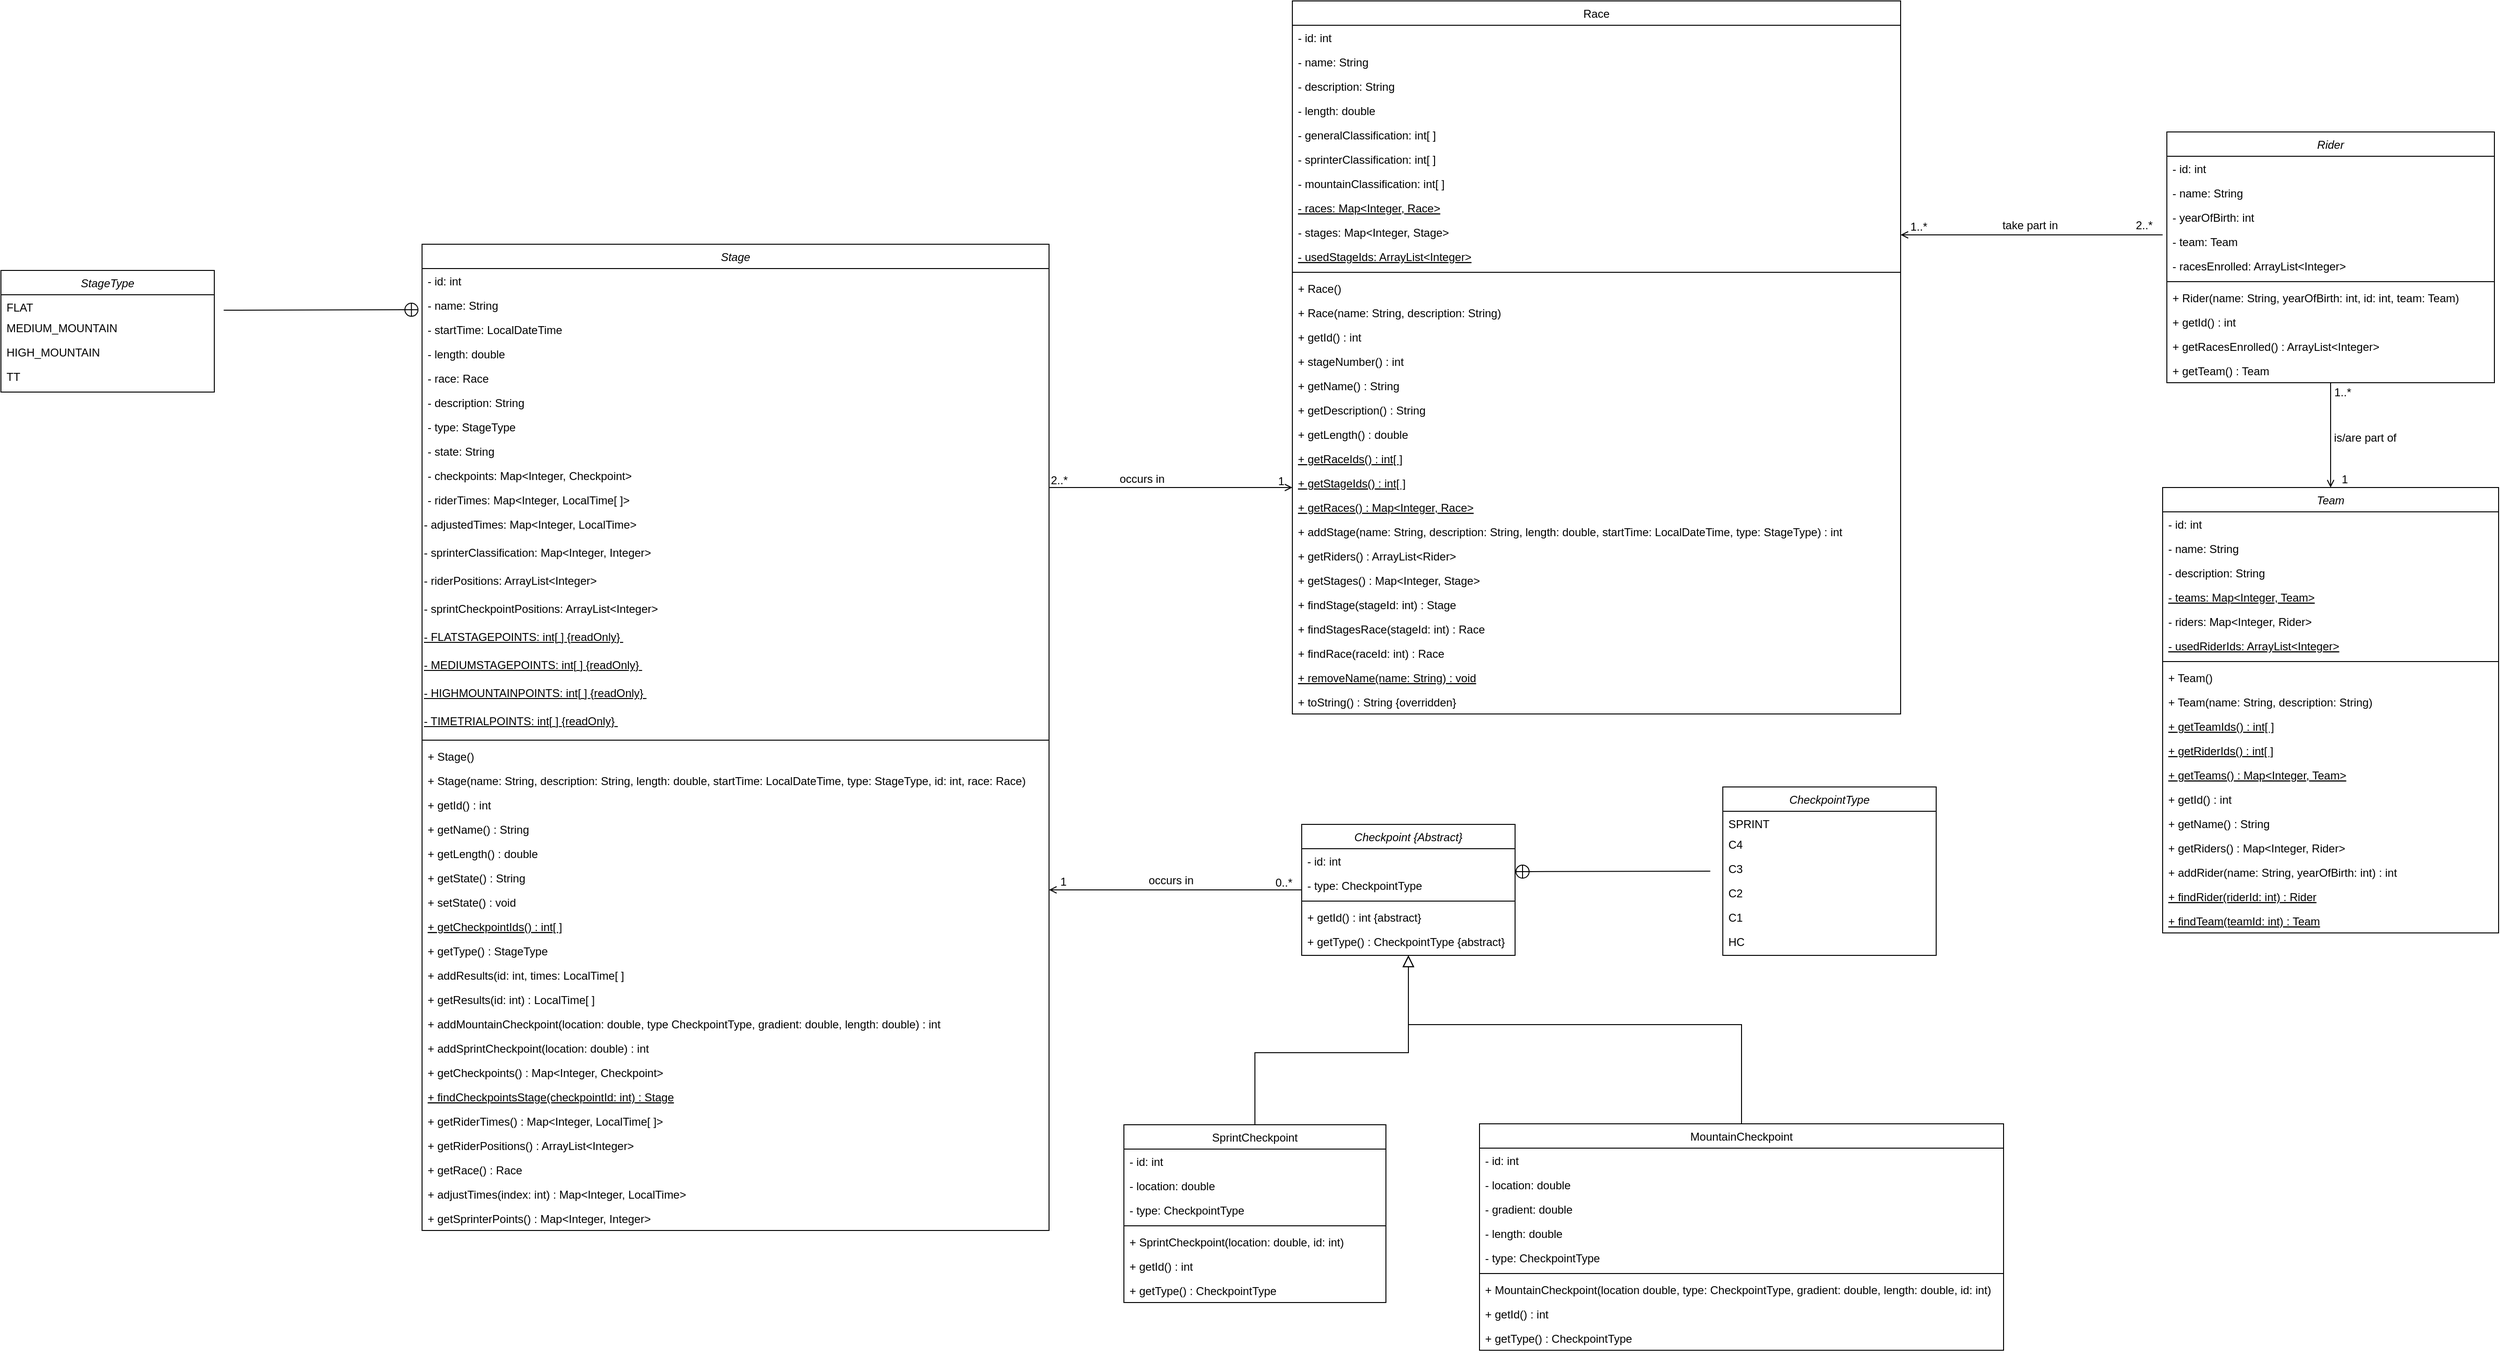 <mxfile version="14.1.8" type="device"><diagram id="C5RBs43oDa-KdzZeNtuy" name="Page-1"><mxGraphModel dx="3005" dy="1113" grid="1" gridSize="10" guides="1" tooltips="1" connect="1" arrows="1" fold="1" page="0" pageScale="1" pageWidth="827" pageHeight="1169" math="0" shadow="0"><root><mxCell id="WIyWlLk6GJQsqaUBKTNV-0"/><mxCell id="WIyWlLk6GJQsqaUBKTNV-1" parent="WIyWlLk6GJQsqaUBKTNV-0"/><mxCell id="zkfFHV4jXpPFQw0GAbJ--0" value="Stage" style="swimlane;fontStyle=2;align=center;verticalAlign=top;childLayout=stackLayout;horizontal=1;startSize=26;horizontalStack=0;resizeParent=1;resizeLast=0;collapsible=1;marginBottom=0;rounded=0;shadow=0;strokeWidth=1;" parent="WIyWlLk6GJQsqaUBKTNV-1" vertex="1"><mxGeometry x="-440" y="310" width="670" height="1054" as="geometry"><mxRectangle x="230" y="140" width="160" height="26" as="alternateBounds"/></mxGeometry></mxCell><mxCell id="zkfFHV4jXpPFQw0GAbJ--1" value="- id: int" style="text;align=left;verticalAlign=top;spacingLeft=4;spacingRight=4;overflow=hidden;rotatable=0;points=[[0,0.5],[1,0.5]];portConstraint=eastwest;" parent="zkfFHV4jXpPFQw0GAbJ--0" vertex="1"><mxGeometry y="26" width="670" height="26" as="geometry"/></mxCell><mxCell id="zkfFHV4jXpPFQw0GAbJ--2" value="- name: String" style="text;align=left;verticalAlign=top;spacingLeft=4;spacingRight=4;overflow=hidden;rotatable=0;points=[[0,0.5],[1,0.5]];portConstraint=eastwest;rounded=0;shadow=0;html=0;" parent="zkfFHV4jXpPFQw0GAbJ--0" vertex="1"><mxGeometry y="52" width="670" height="26" as="geometry"/></mxCell><mxCell id="okV2mifqNZXzlt0OdiJC-0" value="- startTime: LocalDateTime" style="text;align=left;verticalAlign=top;spacingLeft=4;spacingRight=4;overflow=hidden;rotatable=0;points=[[0,0.5],[1,0.5]];portConstraint=eastwest;rounded=0;shadow=0;html=0;" parent="zkfFHV4jXpPFQw0GAbJ--0" vertex="1"><mxGeometry y="78" width="670" height="26" as="geometry"/></mxCell><mxCell id="7TWKk8pfQkXRTUHzwcdM-43" value="- length: double" style="text;align=left;verticalAlign=top;spacingLeft=4;spacingRight=4;overflow=hidden;rotatable=0;points=[[0,0.5],[1,0.5]];portConstraint=eastwest;rounded=0;shadow=0;html=0;" vertex="1" parent="zkfFHV4jXpPFQw0GAbJ--0"><mxGeometry y="104" width="670" height="26" as="geometry"/></mxCell><mxCell id="7TWKk8pfQkXRTUHzwcdM-44" value="- race: Race" style="text;align=left;verticalAlign=top;spacingLeft=4;spacingRight=4;overflow=hidden;rotatable=0;points=[[0,0.5],[1,0.5]];portConstraint=eastwest;rounded=0;shadow=0;html=0;" vertex="1" parent="zkfFHV4jXpPFQw0GAbJ--0"><mxGeometry y="130" width="670" height="26" as="geometry"/></mxCell><mxCell id="7TWKk8pfQkXRTUHzwcdM-45" value="- description: String" style="text;align=left;verticalAlign=top;spacingLeft=4;spacingRight=4;overflow=hidden;rotatable=0;points=[[0,0.5],[1,0.5]];portConstraint=eastwest;rounded=0;shadow=0;html=0;" vertex="1" parent="zkfFHV4jXpPFQw0GAbJ--0"><mxGeometry y="156" width="670" height="26" as="geometry"/></mxCell><mxCell id="7TWKk8pfQkXRTUHzwcdM-46" value="- type: StageType" style="text;align=left;verticalAlign=top;spacingLeft=4;spacingRight=4;overflow=hidden;rotatable=0;points=[[0,0.5],[1,0.5]];portConstraint=eastwest;rounded=0;shadow=0;html=0;" vertex="1" parent="zkfFHV4jXpPFQw0GAbJ--0"><mxGeometry y="182" width="670" height="26" as="geometry"/></mxCell><mxCell id="7TWKk8pfQkXRTUHzwcdM-47" value="- state: String" style="text;align=left;verticalAlign=top;spacingLeft=4;spacingRight=4;overflow=hidden;rotatable=0;points=[[0,0.5],[1,0.5]];portConstraint=eastwest;rounded=0;shadow=0;html=0;" vertex="1" parent="zkfFHV4jXpPFQw0GAbJ--0"><mxGeometry y="208" width="670" height="26" as="geometry"/></mxCell><mxCell id="7TWKk8pfQkXRTUHzwcdM-48" value="- checkpoints: Map&lt;Integer, Checkpoint&gt;" style="text;align=left;verticalAlign=top;spacingLeft=4;spacingRight=4;overflow=hidden;rotatable=0;points=[[0,0.5],[1,0.5]];portConstraint=eastwest;rounded=0;shadow=0;html=0;" vertex="1" parent="zkfFHV4jXpPFQw0GAbJ--0"><mxGeometry y="234" width="670" height="26" as="geometry"/></mxCell><mxCell id="7TWKk8pfQkXRTUHzwcdM-49" value="- riderTimes: Map&lt;Integer, LocalTime[ ]&gt;" style="text;align=left;verticalAlign=top;spacingLeft=4;spacingRight=4;overflow=hidden;rotatable=0;points=[[0,0.5],[1,0.5]];portConstraint=eastwest;rounded=0;shadow=0;html=0;" vertex="1" parent="zkfFHV4jXpPFQw0GAbJ--0"><mxGeometry y="260" width="670" height="26" as="geometry"/></mxCell><mxCell id="7TWKk8pfQkXRTUHzwcdM-50" value="&lt;span style=&quot;color: rgb(0 , 0 , 0) ; font-family: &amp;#34;helvetica&amp;#34; ; font-size: 12px ; font-style: normal ; font-weight: 400 ; letter-spacing: normal ; text-align: left ; text-indent: 0px ; text-transform: none ; word-spacing: 0px ; background-color: rgb(255 , 255 , 255) ; display: inline ; float: none&quot;&gt;- adjustedTimes: Map&amp;lt;Integer, LocalTime&amp;gt;&lt;/span&gt;" style="text;whiteSpace=wrap;html=1;" vertex="1" parent="zkfFHV4jXpPFQw0GAbJ--0"><mxGeometry y="286" width="670" height="30" as="geometry"/></mxCell><mxCell id="7TWKk8pfQkXRTUHzwcdM-51" value="&lt;span style=&quot;color: rgb(0 , 0 , 0) ; font-family: &amp;#34;helvetica&amp;#34; ; font-size: 12px ; font-style: normal ; font-weight: 400 ; letter-spacing: normal ; text-align: left ; text-indent: 0px ; text-transform: none ; word-spacing: 0px ; background-color: rgb(255 , 255 , 255) ; display: inline ; float: none&quot;&gt;- sprinterClassification: Map&amp;lt;Integer, Integer&amp;gt;&lt;/span&gt;" style="text;whiteSpace=wrap;html=1;" vertex="1" parent="zkfFHV4jXpPFQw0GAbJ--0"><mxGeometry y="316" width="670" height="30" as="geometry"/></mxCell><mxCell id="7TWKk8pfQkXRTUHzwcdM-52" value="&lt;span style=&quot;color: rgb(0 , 0 , 0) ; font-family: &amp;#34;helvetica&amp;#34; ; font-size: 12px ; font-style: normal ; font-weight: 400 ; letter-spacing: normal ; text-align: left ; text-indent: 0px ; text-transform: none ; word-spacing: 0px ; background-color: rgb(255 , 255 , 255) ; display: inline ; float: none&quot;&gt;- riderPositions: ArrayList&amp;lt;Integer&amp;gt;&lt;/span&gt;" style="text;whiteSpace=wrap;html=1;" vertex="1" parent="zkfFHV4jXpPFQw0GAbJ--0"><mxGeometry y="346" width="670" height="30" as="geometry"/></mxCell><mxCell id="7TWKk8pfQkXRTUHzwcdM-53" value="&lt;span style=&quot;color: rgb(0 , 0 , 0) ; font-family: &amp;#34;helvetica&amp;#34; ; font-size: 12px ; font-style: normal ; font-weight: 400 ; letter-spacing: normal ; text-align: left ; text-indent: 0px ; text-transform: none ; word-spacing: 0px ; background-color: rgb(255 , 255 , 255) ; display: inline ; float: none&quot;&gt;- sprintCheckpointPositions: ArrayList&amp;lt;Integer&amp;gt;&lt;/span&gt;" style="text;whiteSpace=wrap;html=1;" vertex="1" parent="zkfFHV4jXpPFQw0GAbJ--0"><mxGeometry y="376" width="670" height="30" as="geometry"/></mxCell><mxCell id="7TWKk8pfQkXRTUHzwcdM-54" value="&lt;font face=&quot;helvetica&quot; size=&quot;1&quot;&gt;&lt;u style=&quot;font-size: 12px ; line-height: 120%&quot;&gt;- FLATSTAGEPOINTS: int[ ] {readOnly}&amp;nbsp;&lt;/u&gt;&lt;/font&gt;" style="text;whiteSpace=wrap;html=1;" vertex="1" parent="zkfFHV4jXpPFQw0GAbJ--0"><mxGeometry y="406" width="670" height="30" as="geometry"/></mxCell><mxCell id="7TWKk8pfQkXRTUHzwcdM-55" value="&lt;font face=&quot;helvetica&quot; size=&quot;1&quot;&gt;&lt;u style=&quot;font-size: 12px ; line-height: 120%&quot;&gt;- MEDIUMSTAGEPOINTS: int[ ] {readOnly}&amp;nbsp;&lt;/u&gt;&lt;/font&gt;" style="text;whiteSpace=wrap;html=1;" vertex="1" parent="zkfFHV4jXpPFQw0GAbJ--0"><mxGeometry y="436" width="670" height="30" as="geometry"/></mxCell><mxCell id="7TWKk8pfQkXRTUHzwcdM-56" value="&lt;font face=&quot;helvetica&quot; size=&quot;1&quot;&gt;&lt;u style=&quot;font-size: 12px ; line-height: 120%&quot;&gt;- HIGHMOUNTAINPOINTS: int[ ] {readOnly}&amp;nbsp;&lt;/u&gt;&lt;/font&gt;" style="text;whiteSpace=wrap;html=1;" vertex="1" parent="zkfFHV4jXpPFQw0GAbJ--0"><mxGeometry y="466" width="670" height="30" as="geometry"/></mxCell><mxCell id="7TWKk8pfQkXRTUHzwcdM-57" value="&lt;font face=&quot;helvetica&quot; size=&quot;1&quot;&gt;&lt;u style=&quot;font-size: 12px ; line-height: 120%&quot;&gt;- TIMETRIALPOINTS: int[ ] {readOnly}&amp;nbsp;&lt;/u&gt;&lt;/font&gt;" style="text;whiteSpace=wrap;html=1;" vertex="1" parent="zkfFHV4jXpPFQw0GAbJ--0"><mxGeometry y="496" width="670" height="30" as="geometry"/></mxCell><mxCell id="zkfFHV4jXpPFQw0GAbJ--4" value="" style="line;html=1;strokeWidth=1;align=left;verticalAlign=middle;spacingTop=-1;spacingLeft=3;spacingRight=3;rotatable=0;labelPosition=right;points=[];portConstraint=eastwest;" parent="zkfFHV4jXpPFQw0GAbJ--0" vertex="1"><mxGeometry y="526" width="670" height="8" as="geometry"/></mxCell><mxCell id="zkfFHV4jXpPFQw0GAbJ--5" value="+ Stage()" style="text;align=left;verticalAlign=top;spacingLeft=4;spacingRight=4;overflow=hidden;rotatable=0;points=[[0,0.5],[1,0.5]];portConstraint=eastwest;" parent="zkfFHV4jXpPFQw0GAbJ--0" vertex="1"><mxGeometry y="534" width="670" height="26" as="geometry"/></mxCell><mxCell id="lWNVDDmgVR6VLHTQUatl-31" value="+ Stage(name: String, description: String, length: double, startTime: LocalDateTime, type: StageType, id: int, race: Race)" style="text;align=left;verticalAlign=top;spacingLeft=4;spacingRight=4;overflow=hidden;rotatable=0;points=[[0,0.5],[1,0.5]];portConstraint=eastwest;" parent="zkfFHV4jXpPFQw0GAbJ--0" vertex="1"><mxGeometry y="560" width="670" height="26" as="geometry"/></mxCell><mxCell id="7TWKk8pfQkXRTUHzwcdM-64" value="+ getId() : int" style="text;align=left;verticalAlign=top;spacingLeft=4;spacingRight=4;overflow=hidden;rotatable=0;points=[[0,0.5],[1,0.5]];portConstraint=eastwest;" vertex="1" parent="zkfFHV4jXpPFQw0GAbJ--0"><mxGeometry y="586" width="670" height="26" as="geometry"/></mxCell><mxCell id="7TWKk8pfQkXRTUHzwcdM-65" value="+ getName() : String" style="text;align=left;verticalAlign=top;spacingLeft=4;spacingRight=4;overflow=hidden;rotatable=0;points=[[0,0.5],[1,0.5]];portConstraint=eastwest;" vertex="1" parent="zkfFHV4jXpPFQw0GAbJ--0"><mxGeometry y="612" width="670" height="26" as="geometry"/></mxCell><mxCell id="7TWKk8pfQkXRTUHzwcdM-66" value="+ getLength() : double" style="text;align=left;verticalAlign=top;spacingLeft=4;spacingRight=4;overflow=hidden;rotatable=0;points=[[0,0.5],[1,0.5]];portConstraint=eastwest;" vertex="1" parent="zkfFHV4jXpPFQw0GAbJ--0"><mxGeometry y="638" width="670" height="26" as="geometry"/></mxCell><mxCell id="7TWKk8pfQkXRTUHzwcdM-67" value="+ getState() : String" style="text;align=left;verticalAlign=top;spacingLeft=4;spacingRight=4;overflow=hidden;rotatable=0;points=[[0,0.5],[1,0.5]];portConstraint=eastwest;" vertex="1" parent="zkfFHV4jXpPFQw0GAbJ--0"><mxGeometry y="664" width="670" height="26" as="geometry"/></mxCell><mxCell id="7TWKk8pfQkXRTUHzwcdM-68" value="+ setState() : void" style="text;align=left;verticalAlign=top;spacingLeft=4;spacingRight=4;overflow=hidden;rotatable=0;points=[[0,0.5],[1,0.5]];portConstraint=eastwest;" vertex="1" parent="zkfFHV4jXpPFQw0GAbJ--0"><mxGeometry y="690" width="670" height="26" as="geometry"/></mxCell><mxCell id="7TWKk8pfQkXRTUHzwcdM-69" value="+ getCheckpointIds() : int[ ]" style="text;align=left;verticalAlign=top;spacingLeft=4;spacingRight=4;overflow=hidden;rotatable=0;points=[[0,0.5],[1,0.5]];portConstraint=eastwest;fontStyle=4" vertex="1" parent="zkfFHV4jXpPFQw0GAbJ--0"><mxGeometry y="716" width="670" height="26" as="geometry"/></mxCell><mxCell id="7TWKk8pfQkXRTUHzwcdM-70" value="+ getType() : StageType" style="text;align=left;verticalAlign=top;spacingLeft=4;spacingRight=4;overflow=hidden;rotatable=0;points=[[0,0.5],[1,0.5]];portConstraint=eastwest;" vertex="1" parent="zkfFHV4jXpPFQw0GAbJ--0"><mxGeometry y="742" width="670" height="26" as="geometry"/></mxCell><mxCell id="7TWKk8pfQkXRTUHzwcdM-71" value="+ addResults(id: int, times: LocalTime[ ]" style="text;align=left;verticalAlign=top;spacingLeft=4;spacingRight=4;overflow=hidden;rotatable=0;points=[[0,0.5],[1,0.5]];portConstraint=eastwest;" vertex="1" parent="zkfFHV4jXpPFQw0GAbJ--0"><mxGeometry y="768" width="670" height="26" as="geometry"/></mxCell><mxCell id="7TWKk8pfQkXRTUHzwcdM-72" value="+ getResults(id: int) : LocalTime[ ]" style="text;align=left;verticalAlign=top;spacingLeft=4;spacingRight=4;overflow=hidden;rotatable=0;points=[[0,0.5],[1,0.5]];portConstraint=eastwest;" vertex="1" parent="zkfFHV4jXpPFQw0GAbJ--0"><mxGeometry y="794" width="670" height="26" as="geometry"/></mxCell><mxCell id="7TWKk8pfQkXRTUHzwcdM-73" value="+ addMountainCheckpoint(location: double, type CheckpointType, gradient: double, length: double) : int" style="text;align=left;verticalAlign=top;spacingLeft=4;spacingRight=4;overflow=hidden;rotatable=0;points=[[0,0.5],[1,0.5]];portConstraint=eastwest;" vertex="1" parent="zkfFHV4jXpPFQw0GAbJ--0"><mxGeometry y="820" width="670" height="26" as="geometry"/></mxCell><mxCell id="7TWKk8pfQkXRTUHzwcdM-74" value="+ addSprintCheckpoint(location: double) : int" style="text;align=left;verticalAlign=top;spacingLeft=4;spacingRight=4;overflow=hidden;rotatable=0;points=[[0,0.5],[1,0.5]];portConstraint=eastwest;" vertex="1" parent="zkfFHV4jXpPFQw0GAbJ--0"><mxGeometry y="846" width="670" height="26" as="geometry"/></mxCell><mxCell id="7TWKk8pfQkXRTUHzwcdM-62" value="+ getCheckpoints() : Map&lt;Integer, Checkpoint&gt;" style="text;align=left;verticalAlign=top;spacingLeft=4;spacingRight=4;overflow=hidden;rotatable=0;points=[[0,0.5],[1,0.5]];portConstraint=eastwest;" vertex="1" parent="zkfFHV4jXpPFQw0GAbJ--0"><mxGeometry y="872" width="670" height="26" as="geometry"/></mxCell><mxCell id="7TWKk8pfQkXRTUHzwcdM-76" value="+ findCheckpointsStage(checkpointId: int) : Stage" style="text;align=left;verticalAlign=top;spacingLeft=4;spacingRight=4;overflow=hidden;rotatable=0;points=[[0,0.5],[1,0.5]];portConstraint=eastwest;fontStyle=4" vertex="1" parent="zkfFHV4jXpPFQw0GAbJ--0"><mxGeometry y="898" width="670" height="26" as="geometry"/></mxCell><mxCell id="7TWKk8pfQkXRTUHzwcdM-78" value="+ getRiderTimes() : Map&lt;Integer, LocalTime[ ]&gt;" style="text;align=left;verticalAlign=top;spacingLeft=4;spacingRight=4;overflow=hidden;rotatable=0;points=[[0,0.5],[1,0.5]];portConstraint=eastwest;" vertex="1" parent="zkfFHV4jXpPFQw0GAbJ--0"><mxGeometry y="924" width="670" height="26" as="geometry"/></mxCell><mxCell id="7TWKk8pfQkXRTUHzwcdM-79" value="+ getRiderPositions() : ArrayList&lt;Integer&gt;" style="text;align=left;verticalAlign=top;spacingLeft=4;spacingRight=4;overflow=hidden;rotatable=0;points=[[0,0.5],[1,0.5]];portConstraint=eastwest;" vertex="1" parent="zkfFHV4jXpPFQw0GAbJ--0"><mxGeometry y="950" width="670" height="26" as="geometry"/></mxCell><mxCell id="7TWKk8pfQkXRTUHzwcdM-77" value="+ getRace() : Race" style="text;align=left;verticalAlign=top;spacingLeft=4;spacingRight=4;overflow=hidden;rotatable=0;points=[[0,0.5],[1,0.5]];portConstraint=eastwest;" vertex="1" parent="zkfFHV4jXpPFQw0GAbJ--0"><mxGeometry y="976" width="670" height="26" as="geometry"/></mxCell><mxCell id="7TWKk8pfQkXRTUHzwcdM-61" value="+ adjustTimes(index: int) : Map&lt;Integer, LocalTime&gt;" style="text;align=left;verticalAlign=top;spacingLeft=4;spacingRight=4;overflow=hidden;rotatable=0;points=[[0,0.5],[1,0.5]];portConstraint=eastwest;" vertex="1" parent="zkfFHV4jXpPFQw0GAbJ--0"><mxGeometry y="1002" width="670" height="26" as="geometry"/></mxCell><mxCell id="7TWKk8pfQkXRTUHzwcdM-60" value="+ getSprinterPoints() : Map&lt;Integer, Integer&gt;" style="text;align=left;verticalAlign=top;spacingLeft=4;spacingRight=4;overflow=hidden;rotatable=0;points=[[0,0.5],[1,0.5]];portConstraint=eastwest;" vertex="1" parent="zkfFHV4jXpPFQw0GAbJ--0"><mxGeometry y="1028" width="670" height="26" as="geometry"/></mxCell><mxCell id="zkfFHV4jXpPFQw0GAbJ--17" value="Race" style="swimlane;fontStyle=0;align=center;verticalAlign=top;childLayout=stackLayout;horizontal=1;startSize=26;horizontalStack=0;resizeParent=1;resizeLast=0;collapsible=1;marginBottom=0;rounded=0;shadow=0;strokeWidth=1;" parent="WIyWlLk6GJQsqaUBKTNV-1" vertex="1"><mxGeometry x="490" y="50" width="650" height="762" as="geometry"><mxRectangle x="550" y="140" width="160" height="26" as="alternateBounds"/></mxGeometry></mxCell><mxCell id="nblKFFfSKLvNXSQtpWRo-55" value="- id: int" style="text;align=left;verticalAlign=top;spacingLeft=4;spacingRight=4;overflow=hidden;rotatable=0;points=[[0,0.5],[1,0.5]];portConstraint=eastwest;" parent="zkfFHV4jXpPFQw0GAbJ--17" vertex="1"><mxGeometry y="26" width="650" height="26" as="geometry"/></mxCell><mxCell id="zkfFHV4jXpPFQw0GAbJ--24" value="- name: String" style="text;align=left;verticalAlign=top;spacingLeft=4;spacingRight=4;overflow=hidden;rotatable=0;points=[[0,0.5],[1,0.5]];portConstraint=eastwest;" parent="zkfFHV4jXpPFQw0GAbJ--17" vertex="1"><mxGeometry y="52" width="650" height="26" as="geometry"/></mxCell><mxCell id="lWNVDDmgVR6VLHTQUatl-46" value="- description: String" style="text;align=left;verticalAlign=top;spacingLeft=4;spacingRight=4;overflow=hidden;rotatable=0;points=[[0,0.5],[1,0.5]];portConstraint=eastwest;" parent="zkfFHV4jXpPFQw0GAbJ--17" vertex="1"><mxGeometry y="78" width="650" height="26" as="geometry"/></mxCell><mxCell id="lWNVDDmgVR6VLHTQUatl-50" value="- length: double" style="text;align=left;verticalAlign=top;spacingLeft=4;spacingRight=4;overflow=hidden;rotatable=0;points=[[0,0.5],[1,0.5]];portConstraint=eastwest;" parent="zkfFHV4jXpPFQw0GAbJ--17" vertex="1"><mxGeometry y="104" width="650" height="26" as="geometry"/></mxCell><mxCell id="lWNVDDmgVR6VLHTQUatl-53" value="- generalClassification: int[ ]" style="text;align=left;verticalAlign=top;spacingLeft=4;spacingRight=4;overflow=hidden;rotatable=0;points=[[0,0.5],[1,0.5]];portConstraint=eastwest;" parent="zkfFHV4jXpPFQw0GAbJ--17" vertex="1"><mxGeometry y="130" width="650" height="26" as="geometry"/></mxCell><mxCell id="7TWKk8pfQkXRTUHzwcdM-24" value="- sprinterClassification: int[ ]" style="text;align=left;verticalAlign=top;spacingLeft=4;spacingRight=4;overflow=hidden;rotatable=0;points=[[0,0.5],[1,0.5]];portConstraint=eastwest;" vertex="1" parent="zkfFHV4jXpPFQw0GAbJ--17"><mxGeometry y="156" width="650" height="26" as="geometry"/></mxCell><mxCell id="7TWKk8pfQkXRTUHzwcdM-25" value="- mountainClassification: int[ ]" style="text;align=left;verticalAlign=top;spacingLeft=4;spacingRight=4;overflow=hidden;rotatable=0;points=[[0,0.5],[1,0.5]];portConstraint=eastwest;" vertex="1" parent="zkfFHV4jXpPFQw0GAbJ--17"><mxGeometry y="182" width="650" height="26" as="geometry"/></mxCell><mxCell id="7TWKk8pfQkXRTUHzwcdM-26" value="- races: Map&lt;Integer, Race&gt;" style="text;align=left;verticalAlign=top;spacingLeft=4;spacingRight=4;overflow=hidden;rotatable=0;points=[[0,0.5],[1,0.5]];portConstraint=eastwest;fontStyle=4;strokeWidth=1;" vertex="1" parent="zkfFHV4jXpPFQw0GAbJ--17"><mxGeometry y="208" width="650" height="26" as="geometry"/></mxCell><mxCell id="7TWKk8pfQkXRTUHzwcdM-27" value="- stages: Map&lt;Integer, Stage&gt;" style="text;align=left;verticalAlign=top;spacingLeft=4;spacingRight=4;overflow=hidden;rotatable=0;points=[[0,0.5],[1,0.5]];portConstraint=eastwest;" vertex="1" parent="zkfFHV4jXpPFQw0GAbJ--17"><mxGeometry y="234" width="650" height="26" as="geometry"/></mxCell><mxCell id="7TWKk8pfQkXRTUHzwcdM-28" value="- usedStageIds: ArrayList&lt;Integer&gt;" style="text;align=left;verticalAlign=top;spacingLeft=4;spacingRight=4;overflow=hidden;rotatable=0;points=[[0,0.5],[1,0.5]];portConstraint=eastwest;fontStyle=4" vertex="1" parent="zkfFHV4jXpPFQw0GAbJ--17"><mxGeometry y="260" width="650" height="26" as="geometry"/></mxCell><mxCell id="zkfFHV4jXpPFQw0GAbJ--23" value="" style="line;html=1;strokeWidth=1;align=left;verticalAlign=middle;spacingTop=-1;spacingLeft=3;spacingRight=3;rotatable=0;labelPosition=right;points=[];portConstraint=eastwest;" parent="zkfFHV4jXpPFQw0GAbJ--17" vertex="1"><mxGeometry y="286" width="650" height="8" as="geometry"/></mxCell><mxCell id="7TWKk8pfQkXRTUHzwcdM-80" value="+ Race()" style="text;align=left;verticalAlign=top;spacingLeft=4;spacingRight=4;overflow=hidden;rotatable=0;points=[[0,0.5],[1,0.5]];portConstraint=eastwest;rounded=0;shadow=0;html=0;" vertex="1" parent="zkfFHV4jXpPFQw0GAbJ--17"><mxGeometry y="294" width="650" height="26" as="geometry"/></mxCell><mxCell id="zkfFHV4jXpPFQw0GAbJ--19" value="+ Race(name: String, description: String)" style="text;align=left;verticalAlign=top;spacingLeft=4;spacingRight=4;overflow=hidden;rotatable=0;points=[[0,0.5],[1,0.5]];portConstraint=eastwest;rounded=0;shadow=0;html=0;" parent="zkfFHV4jXpPFQw0GAbJ--17" vertex="1"><mxGeometry y="320" width="650" height="26" as="geometry"/></mxCell><mxCell id="zkfFHV4jXpPFQw0GAbJ--18" value="+ getId() : int" style="text;align=left;verticalAlign=top;spacingLeft=4;spacingRight=4;overflow=hidden;rotatable=0;points=[[0,0.5],[1,0.5]];portConstraint=eastwest;" parent="zkfFHV4jXpPFQw0GAbJ--17" vertex="1"><mxGeometry y="346" width="650" height="26" as="geometry"/></mxCell><mxCell id="lWNVDDmgVR6VLHTQUatl-39" value="+ stageNumber() : int" style="text;align=left;verticalAlign=top;spacingLeft=4;spacingRight=4;overflow=hidden;rotatable=0;points=[[0,0.5],[1,0.5]];portConstraint=eastwest;" parent="zkfFHV4jXpPFQw0GAbJ--17" vertex="1"><mxGeometry y="372" width="650" height="26" as="geometry"/></mxCell><mxCell id="lWNVDDmgVR6VLHTQUatl-47" value="+ getName() : String" style="text;align=left;verticalAlign=top;spacingLeft=4;spacingRight=4;overflow=hidden;rotatable=0;points=[[0,0.5],[1,0.5]];portConstraint=eastwest;" parent="zkfFHV4jXpPFQw0GAbJ--17" vertex="1"><mxGeometry y="398" width="650" height="26" as="geometry"/></mxCell><mxCell id="lWNVDDmgVR6VLHTQUatl-54" value="+ getDescription() : String" style="text;align=left;verticalAlign=top;spacingLeft=4;spacingRight=4;overflow=hidden;rotatable=0;points=[[0,0.5],[1,0.5]];portConstraint=eastwest;" parent="zkfFHV4jXpPFQw0GAbJ--17" vertex="1"><mxGeometry y="424" width="650" height="26" as="geometry"/></mxCell><mxCell id="lWNVDDmgVR6VLHTQUatl-51" value="+ getLength() : double" style="text;align=left;verticalAlign=top;spacingLeft=4;spacingRight=4;overflow=hidden;rotatable=0;points=[[0,0.5],[1,0.5]];portConstraint=eastwest;" parent="zkfFHV4jXpPFQw0GAbJ--17" vertex="1"><mxGeometry y="450" width="650" height="26" as="geometry"/></mxCell><mxCell id="7TWKk8pfQkXRTUHzwcdM-30" value="+ getRaceIds() : int[ ]" style="text;align=left;verticalAlign=top;spacingLeft=4;spacingRight=4;overflow=hidden;rotatable=0;points=[[0,0.5],[1,0.5]];portConstraint=eastwest;fontStyle=4" vertex="1" parent="zkfFHV4jXpPFQw0GAbJ--17"><mxGeometry y="476" width="650" height="26" as="geometry"/></mxCell><mxCell id="7TWKk8pfQkXRTUHzwcdM-31" value="+ getStageIds() : int[ ]" style="text;align=left;verticalAlign=top;spacingLeft=4;spacingRight=4;overflow=hidden;rotatable=0;points=[[0,0.5],[1,0.5]];portConstraint=eastwest;fontStyle=4" vertex="1" parent="zkfFHV4jXpPFQw0GAbJ--17"><mxGeometry y="502" width="650" height="26" as="geometry"/></mxCell><mxCell id="7TWKk8pfQkXRTUHzwcdM-32" value="+ getRaces() : Map&lt;Integer, Race&gt;" style="text;align=left;verticalAlign=top;spacingLeft=4;spacingRight=4;overflow=hidden;rotatable=0;points=[[0,0.5],[1,0.5]];portConstraint=eastwest;fontStyle=4" vertex="1" parent="zkfFHV4jXpPFQw0GAbJ--17"><mxGeometry y="528" width="650" height="26" as="geometry"/></mxCell><mxCell id="7TWKk8pfQkXRTUHzwcdM-33" value="+ addStage(name: String, description: String, length: double, startTime: LocalDateTime, type: StageType) : int" style="text;align=left;verticalAlign=top;spacingLeft=4;spacingRight=4;overflow=hidden;rotatable=0;points=[[0,0.5],[1,0.5]];portConstraint=eastwest;" vertex="1" parent="zkfFHV4jXpPFQw0GAbJ--17"><mxGeometry y="554" width="650" height="26" as="geometry"/></mxCell><mxCell id="7TWKk8pfQkXRTUHzwcdM-34" value="+ getRiders() : ArrayList&lt;Rider&gt;" style="text;align=left;verticalAlign=top;spacingLeft=4;spacingRight=4;overflow=hidden;rotatable=0;points=[[0,0.5],[1,0.5]];portConstraint=eastwest;" vertex="1" parent="zkfFHV4jXpPFQw0GAbJ--17"><mxGeometry y="580" width="650" height="26" as="geometry"/></mxCell><mxCell id="7TWKk8pfQkXRTUHzwcdM-35" value="+ getStages() : Map&lt;Integer, Stage&gt;" style="text;align=left;verticalAlign=top;spacingLeft=4;spacingRight=4;overflow=hidden;rotatable=0;points=[[0,0.5],[1,0.5]];portConstraint=eastwest;" vertex="1" parent="zkfFHV4jXpPFQw0GAbJ--17"><mxGeometry y="606" width="650" height="26" as="geometry"/></mxCell><mxCell id="7TWKk8pfQkXRTUHzwcdM-36" value="+ findStage(stageId: int) : Stage" style="text;align=left;verticalAlign=top;spacingLeft=4;spacingRight=4;overflow=hidden;rotatable=0;points=[[0,0.5],[1,0.5]];portConstraint=eastwest;" vertex="1" parent="zkfFHV4jXpPFQw0GAbJ--17"><mxGeometry y="632" width="650" height="26" as="geometry"/></mxCell><mxCell id="7TWKk8pfQkXRTUHzwcdM-38" value="+ findStagesRace(stageId: int) : Race" style="text;align=left;verticalAlign=top;spacingLeft=4;spacingRight=4;overflow=hidden;rotatable=0;points=[[0,0.5],[1,0.5]];portConstraint=eastwest;" vertex="1" parent="zkfFHV4jXpPFQw0GAbJ--17"><mxGeometry y="658" width="650" height="26" as="geometry"/></mxCell><mxCell id="7TWKk8pfQkXRTUHzwcdM-39" value="+ findRace(raceId: int) : Race" style="text;align=left;verticalAlign=top;spacingLeft=4;spacingRight=4;overflow=hidden;rotatable=0;points=[[0,0.5],[1,0.5]];portConstraint=eastwest;" vertex="1" parent="zkfFHV4jXpPFQw0GAbJ--17"><mxGeometry y="684" width="650" height="26" as="geometry"/></mxCell><mxCell id="7TWKk8pfQkXRTUHzwcdM-40" value="+ removeName(name: String) : void" style="text;align=left;verticalAlign=top;spacingLeft=4;spacingRight=4;overflow=hidden;rotatable=0;points=[[0,0.5],[1,0.5]];portConstraint=eastwest;fontStyle=4" vertex="1" parent="zkfFHV4jXpPFQw0GAbJ--17"><mxGeometry y="710" width="650" height="26" as="geometry"/></mxCell><mxCell id="7TWKk8pfQkXRTUHzwcdM-41" value="+ toString() : String {overridden}" style="text;align=left;verticalAlign=top;spacingLeft=4;spacingRight=4;overflow=hidden;rotatable=0;points=[[0,0.5],[1,0.5]];portConstraint=eastwest;" vertex="1" parent="zkfFHV4jXpPFQw0GAbJ--17"><mxGeometry y="736" width="650" height="26" as="geometry"/></mxCell><mxCell id="zkfFHV4jXpPFQw0GAbJ--26" value="" style="endArrow=open;shadow=0;strokeWidth=1;rounded=0;endFill=1;edgeStyle=elbowEdgeStyle;elbow=vertical;" parent="WIyWlLk6GJQsqaUBKTNV-1" edge="1"><mxGeometry x="0.5" y="41" relative="1" as="geometry"><mxPoint x="250" y="570" as="sourcePoint"/><mxPoint x="490" y="570" as="targetPoint"/><mxPoint x="-40" y="32" as="offset"/><Array as="points"><mxPoint x="230" y="570"/></Array></mxGeometry></mxCell><mxCell id="zkfFHV4jXpPFQw0GAbJ--27" value="2..*" style="resizable=0;align=left;verticalAlign=bottom;labelBackgroundColor=none;fontSize=12;" parent="zkfFHV4jXpPFQw0GAbJ--26" connectable="0" vertex="1"><mxGeometry x="-1" relative="1" as="geometry"><mxPoint x="-20" y="1" as="offset"/></mxGeometry></mxCell><mxCell id="zkfFHV4jXpPFQw0GAbJ--28" value="1" style="resizable=0;align=right;verticalAlign=bottom;labelBackgroundColor=none;fontSize=12;" parent="zkfFHV4jXpPFQw0GAbJ--26" connectable="0" vertex="1"><mxGeometry x="1" relative="1" as="geometry"><mxPoint x="-7" y="2" as="offset"/></mxGeometry></mxCell><mxCell id="zkfFHV4jXpPFQw0GAbJ--29" value="occurs in" style="text;html=1;resizable=0;points=[];;align=center;verticalAlign=middle;labelBackgroundColor=none;rounded=0;shadow=0;strokeWidth=1;fontSize=12;" parent="zkfFHV4jXpPFQw0GAbJ--26" vertex="1" connectable="0"><mxGeometry x="0.5" y="49" relative="1" as="geometry"><mxPoint x="-91.17" y="40" as="offset"/></mxGeometry></mxCell><mxCell id="lWNVDDmgVR6VLHTQUatl-11" value="SprintCheckpoint" style="swimlane;fontStyle=0;align=center;verticalAlign=top;childLayout=stackLayout;horizontal=1;startSize=26;horizontalStack=0;resizeParent=1;resizeLast=0;collapsible=1;marginBottom=0;rounded=0;shadow=0;strokeWidth=1;" parent="WIyWlLk6GJQsqaUBKTNV-1" vertex="1"><mxGeometry x="310" y="1251" width="280" height="190" as="geometry"><mxRectangle x="340" y="380" width="170" height="26" as="alternateBounds"/></mxGeometry></mxCell><mxCell id="lWNVDDmgVR6VLHTQUatl-29" value="- id: int" style="text;align=left;verticalAlign=top;spacingLeft=4;spacingRight=4;overflow=hidden;rotatable=0;points=[[0,0.5],[1,0.5]];portConstraint=eastwest;" parent="lWNVDDmgVR6VLHTQUatl-11" vertex="1"><mxGeometry y="26" width="280" height="26" as="geometry"/></mxCell><mxCell id="lWNVDDmgVR6VLHTQUatl-12" value="- location: double" style="text;align=left;verticalAlign=top;spacingLeft=4;spacingRight=4;overflow=hidden;rotatable=0;points=[[0,0.5],[1,0.5]];portConstraint=eastwest;" parent="lWNVDDmgVR6VLHTQUatl-11" vertex="1"><mxGeometry y="52" width="280" height="26" as="geometry"/></mxCell><mxCell id="7TWKk8pfQkXRTUHzwcdM-107" value="- type: CheckpointType" style="text;align=left;verticalAlign=top;spacingLeft=4;spacingRight=4;overflow=hidden;rotatable=0;points=[[0,0.5],[1,0.5]];portConstraint=eastwest;" vertex="1" parent="lWNVDDmgVR6VLHTQUatl-11"><mxGeometry y="78" width="280" height="26" as="geometry"/></mxCell><mxCell id="lWNVDDmgVR6VLHTQUatl-13" value="" style="line;html=1;strokeWidth=1;align=left;verticalAlign=middle;spacingTop=-1;spacingLeft=3;spacingRight=3;rotatable=0;labelPosition=right;points=[];portConstraint=eastwest;" parent="lWNVDDmgVR6VLHTQUatl-11" vertex="1"><mxGeometry y="104" width="280" height="8" as="geometry"/></mxCell><mxCell id="lWNVDDmgVR6VLHTQUatl-23" value="+ SprintCheckpoint(location: double, id: int)" style="text;align=left;verticalAlign=top;spacingLeft=4;spacingRight=4;overflow=hidden;rotatable=0;points=[[0,0.5],[1,0.5]];portConstraint=eastwest;" parent="lWNVDDmgVR6VLHTQUatl-11" vertex="1"><mxGeometry y="112" width="280" height="26" as="geometry"/></mxCell><mxCell id="7TWKk8pfQkXRTUHzwcdM-108" value="+ getId() : int" style="text;align=left;verticalAlign=top;spacingLeft=4;spacingRight=4;overflow=hidden;rotatable=0;points=[[0,0.5],[1,0.5]];portConstraint=eastwest;" vertex="1" parent="lWNVDDmgVR6VLHTQUatl-11"><mxGeometry y="138" width="280" height="26" as="geometry"/></mxCell><mxCell id="7TWKk8pfQkXRTUHzwcdM-109" value="+ getType() : CheckpointType" style="text;align=left;verticalAlign=top;spacingLeft=4;spacingRight=4;overflow=hidden;rotatable=0;points=[[0,0.5],[1,0.5]];portConstraint=eastwest;" vertex="1" parent="lWNVDDmgVR6VLHTQUatl-11"><mxGeometry y="164" width="280" height="26" as="geometry"/></mxCell><mxCell id="lWNVDDmgVR6VLHTQUatl-14" value="MountainCheckpoint" style="swimlane;fontStyle=0;align=center;verticalAlign=top;childLayout=stackLayout;horizontal=1;startSize=26;horizontalStack=0;resizeParent=1;resizeLast=0;collapsible=1;marginBottom=0;rounded=0;shadow=0;strokeWidth=1;" parent="WIyWlLk6GJQsqaUBKTNV-1" vertex="1"><mxGeometry x="690" y="1250" width="560" height="242" as="geometry"><mxRectangle x="340" y="380" width="170" height="26" as="alternateBounds"/></mxGeometry></mxCell><mxCell id="lWNVDDmgVR6VLHTQUatl-30" value="- id: int" style="text;align=left;verticalAlign=top;spacingLeft=4;spacingRight=4;overflow=hidden;rotatable=0;points=[[0,0.5],[1,0.5]];portConstraint=eastwest;" parent="lWNVDDmgVR6VLHTQUatl-14" vertex="1"><mxGeometry y="26" width="560" height="26" as="geometry"/></mxCell><mxCell id="lWNVDDmgVR6VLHTQUatl-52" value="- location: double" style="text;align=left;verticalAlign=top;spacingLeft=4;spacingRight=4;overflow=hidden;rotatable=0;points=[[0,0.5],[1,0.5]];portConstraint=eastwest;" parent="lWNVDDmgVR6VLHTQUatl-14" vertex="1"><mxGeometry y="52" width="560" height="26" as="geometry"/></mxCell><mxCell id="lWNVDDmgVR6VLHTQUatl-15" value="- gradient: double" style="text;align=left;verticalAlign=top;spacingLeft=4;spacingRight=4;overflow=hidden;rotatable=0;points=[[0,0.5],[1,0.5]];portConstraint=eastwest;" parent="lWNVDDmgVR6VLHTQUatl-14" vertex="1"><mxGeometry y="78" width="560" height="26" as="geometry"/></mxCell><mxCell id="7TWKk8pfQkXRTUHzwcdM-111" value="- length: double" style="text;align=left;verticalAlign=top;spacingLeft=4;spacingRight=4;overflow=hidden;rotatable=0;points=[[0,0.5],[1,0.5]];portConstraint=eastwest;" vertex="1" parent="lWNVDDmgVR6VLHTQUatl-14"><mxGeometry y="104" width="560" height="26" as="geometry"/></mxCell><mxCell id="7TWKk8pfQkXRTUHzwcdM-112" value="- type: CheckpointType" style="text;align=left;verticalAlign=top;spacingLeft=4;spacingRight=4;overflow=hidden;rotatable=0;points=[[0,0.5],[1,0.5]];portConstraint=eastwest;" vertex="1" parent="lWNVDDmgVR6VLHTQUatl-14"><mxGeometry y="130" width="560" height="26" as="geometry"/></mxCell><mxCell id="lWNVDDmgVR6VLHTQUatl-16" value="" style="line;html=1;strokeWidth=1;align=left;verticalAlign=middle;spacingTop=-1;spacingLeft=3;spacingRight=3;rotatable=0;labelPosition=right;points=[];portConstraint=eastwest;" parent="lWNVDDmgVR6VLHTQUatl-14" vertex="1"><mxGeometry y="156" width="560" height="8" as="geometry"/></mxCell><mxCell id="lWNVDDmgVR6VLHTQUatl-24" value="+ MountainCheckpoint(location double, type: CheckpointType, gradient: double, length: double, id: int)" style="text;align=left;verticalAlign=top;spacingLeft=4;spacingRight=4;overflow=hidden;rotatable=0;points=[[0,0.5],[1,0.5]];portConstraint=eastwest;" parent="lWNVDDmgVR6VLHTQUatl-14" vertex="1"><mxGeometry y="164" width="560" height="26" as="geometry"/></mxCell><mxCell id="7TWKk8pfQkXRTUHzwcdM-113" value="+ getId() : int" style="text;align=left;verticalAlign=top;spacingLeft=4;spacingRight=4;overflow=hidden;rotatable=0;points=[[0,0.5],[1,0.5]];portConstraint=eastwest;" vertex="1" parent="lWNVDDmgVR6VLHTQUatl-14"><mxGeometry y="190" width="560" height="26" as="geometry"/></mxCell><mxCell id="7TWKk8pfQkXRTUHzwcdM-114" value="+ getType() : CheckpointType" style="text;align=left;verticalAlign=top;spacingLeft=4;spacingRight=4;overflow=hidden;rotatable=0;points=[[0,0.5],[1,0.5]];portConstraint=eastwest;" vertex="1" parent="lWNVDDmgVR6VLHTQUatl-14"><mxGeometry y="216" width="560" height="26" as="geometry"/></mxCell><mxCell id="lWNVDDmgVR6VLHTQUatl-19" value="" style="endArrow=block;endSize=10;endFill=0;shadow=0;strokeWidth=1;rounded=0;edgeStyle=elbowEdgeStyle;elbow=vertical;exitX=0.5;exitY=0;exitDx=0;exitDy=0;entryX=0.5;entryY=1;entryDx=0;entryDy=0;" parent="WIyWlLk6GJQsqaUBKTNV-1" source="lWNVDDmgVR6VLHTQUatl-11" target="nblKFFfSKLvNXSQtpWRo-0" edge="1"><mxGeometry width="160" relative="1" as="geometry"><mxPoint x="-434" y="1247" as="sourcePoint"/><mxPoint x="570" y="1104" as="targetPoint"/><Array as="points"><mxPoint x="460" y="1174"/><mxPoint x="-505" y="1284"/><mxPoint x="-480" y="1187"/><mxPoint x="-509" y="1285"/></Array></mxGeometry></mxCell><mxCell id="lWNVDDmgVR6VLHTQUatl-20" value="" style="endArrow=block;endSize=10;endFill=0;shadow=0;strokeWidth=1;rounded=0;edgeStyle=elbowEdgeStyle;elbow=vertical;exitX=0.5;exitY=0;exitDx=0;exitDy=0;entryX=0.5;entryY=1;entryDx=0;entryDy=0;" parent="WIyWlLk6GJQsqaUBKTNV-1" source="lWNVDDmgVR6VLHTQUatl-14" target="nblKFFfSKLvNXSQtpWRo-0" edge="1"><mxGeometry width="160" relative="1" as="geometry"><mxPoint x="-528.0" y="1316" as="sourcePoint"/><mxPoint x="560" y="1134" as="targetPoint"/><Array as="points"><mxPoint x="590" y="1144"/><mxPoint x="-414" y="1284"/><mxPoint x="-499" y="1295"/></Array></mxGeometry></mxCell><mxCell id="nblKFFfSKLvNXSQtpWRo-0" value="Checkpoint {Abstract}" style="swimlane;fontStyle=2;align=center;verticalAlign=top;childLayout=stackLayout;horizontal=1;startSize=26;horizontalStack=0;resizeParent=1;resizeLast=0;collapsible=1;marginBottom=0;rounded=0;shadow=0;strokeWidth=1;" parent="WIyWlLk6GJQsqaUBKTNV-1" vertex="1"><mxGeometry x="500" y="930" width="228" height="140" as="geometry"><mxRectangle x="230" y="140" width="160" height="26" as="alternateBounds"/></mxGeometry></mxCell><mxCell id="nblKFFfSKLvNXSQtpWRo-1" value="- id: int" style="text;align=left;verticalAlign=top;spacingLeft=4;spacingRight=4;overflow=hidden;rotatable=0;points=[[0,0.5],[1,0.5]];portConstraint=eastwest;" parent="nblKFFfSKLvNXSQtpWRo-0" vertex="1"><mxGeometry y="26" width="228" height="26" as="geometry"/></mxCell><mxCell id="nblKFFfSKLvNXSQtpWRo-2" value="- type: CheckpointType" style="text;align=left;verticalAlign=top;spacingLeft=4;spacingRight=4;overflow=hidden;rotatable=0;points=[[0,0.5],[1,0.5]];portConstraint=eastwest;rounded=0;shadow=0;html=0;" parent="nblKFFfSKLvNXSQtpWRo-0" vertex="1"><mxGeometry y="52" width="228" height="26" as="geometry"/></mxCell><mxCell id="nblKFFfSKLvNXSQtpWRo-3" value="" style="line;html=1;strokeWidth=1;align=left;verticalAlign=middle;spacingTop=-1;spacingLeft=3;spacingRight=3;rotatable=0;labelPosition=right;points=[];portConstraint=eastwest;" parent="nblKFFfSKLvNXSQtpWRo-0" vertex="1"><mxGeometry y="78" width="228" height="8" as="geometry"/></mxCell><mxCell id="nblKFFfSKLvNXSQtpWRo-4" value="+ getId() : int {abstract}" style="text;align=left;verticalAlign=top;spacingLeft=4;spacingRight=4;overflow=hidden;rotatable=0;points=[[0,0.5],[1,0.5]];portConstraint=eastwest;" parent="nblKFFfSKLvNXSQtpWRo-0" vertex="1"><mxGeometry y="86" width="228" height="26" as="geometry"/></mxCell><mxCell id="nblKFFfSKLvNXSQtpWRo-5" value="+ getType() : CheckpointType {abstract}" style="text;align=left;verticalAlign=top;spacingLeft=4;spacingRight=4;overflow=hidden;rotatable=0;points=[[0,0.5],[1,0.5]];portConstraint=eastwest;" parent="nblKFFfSKLvNXSQtpWRo-0" vertex="1"><mxGeometry y="112" width="228" height="26" as="geometry"/></mxCell><mxCell id="nblKFFfSKLvNXSQtpWRo-20" value="Rider" style="swimlane;fontStyle=2;align=center;verticalAlign=top;childLayout=stackLayout;horizontal=1;startSize=26;horizontalStack=0;resizeParent=1;resizeLast=0;collapsible=1;marginBottom=0;rounded=0;shadow=0;strokeWidth=1;" parent="WIyWlLk6GJQsqaUBKTNV-1" vertex="1"><mxGeometry x="1424.5" y="190" width="350" height="268" as="geometry"><mxRectangle x="230" y="140" width="160" height="26" as="alternateBounds"/></mxGeometry></mxCell><mxCell id="nblKFFfSKLvNXSQtpWRo-21" value="- id: int" style="text;align=left;verticalAlign=top;spacingLeft=4;spacingRight=4;overflow=hidden;rotatable=0;points=[[0,0.5],[1,0.5]];portConstraint=eastwest;" parent="nblKFFfSKLvNXSQtpWRo-20" vertex="1"><mxGeometry y="26" width="350" height="26" as="geometry"/></mxCell><mxCell id="nblKFFfSKLvNXSQtpWRo-22" value="- name: String" style="text;align=left;verticalAlign=top;spacingLeft=4;spacingRight=4;overflow=hidden;rotatable=0;points=[[0,0.5],[1,0.5]];portConstraint=eastwest;rounded=0;shadow=0;html=0;" parent="nblKFFfSKLvNXSQtpWRo-20" vertex="1"><mxGeometry y="52" width="350" height="26" as="geometry"/></mxCell><mxCell id="nblKFFfSKLvNXSQtpWRo-25" value="- yearOfBirth: int" style="text;align=left;verticalAlign=top;spacingLeft=4;spacingRight=4;overflow=hidden;rotatable=0;points=[[0,0.5],[1,0.5]];portConstraint=eastwest;" parent="nblKFFfSKLvNXSQtpWRo-20" vertex="1"><mxGeometry y="78" width="350" height="26" as="geometry"/></mxCell><mxCell id="7TWKk8pfQkXRTUHzwcdM-3" value="- team: Team" style="text;align=left;verticalAlign=top;spacingLeft=4;spacingRight=4;overflow=hidden;rotatable=0;points=[[0,0.5],[1,0.5]];portConstraint=eastwest;" vertex="1" parent="nblKFFfSKLvNXSQtpWRo-20"><mxGeometry y="104" width="350" height="26" as="geometry"/></mxCell><mxCell id="7TWKk8pfQkXRTUHzwcdM-4" value="- racesEnrolled: ArrayList&lt;Integer&gt;" style="text;align=left;verticalAlign=top;spacingLeft=4;spacingRight=4;overflow=hidden;rotatable=0;points=[[0,0.5],[1,0.5]];portConstraint=eastwest;" vertex="1" parent="nblKFFfSKLvNXSQtpWRo-20"><mxGeometry y="130" width="350" height="26" as="geometry"/></mxCell><mxCell id="nblKFFfSKLvNXSQtpWRo-23" value="" style="line;html=1;strokeWidth=1;align=left;verticalAlign=middle;spacingTop=-1;spacingLeft=3;spacingRight=3;rotatable=0;labelPosition=right;points=[];portConstraint=eastwest;" parent="nblKFFfSKLvNXSQtpWRo-20" vertex="1"><mxGeometry y="156" width="350" height="8" as="geometry"/></mxCell><mxCell id="nblKFFfSKLvNXSQtpWRo-24" value="+ Rider(name: String, yearOfBirth: int, id: int, team: Team)" style="text;align=left;verticalAlign=top;spacingLeft=4;spacingRight=4;overflow=hidden;rotatable=0;points=[[0,0.5],[1,0.5]];portConstraint=eastwest;" parent="nblKFFfSKLvNXSQtpWRo-20" vertex="1"><mxGeometry y="164" width="350" height="26" as="geometry"/></mxCell><mxCell id="7TWKk8pfQkXRTUHzwcdM-5" value="+ getId() : int" style="text;align=left;verticalAlign=top;spacingLeft=4;spacingRight=4;overflow=hidden;rotatable=0;points=[[0,0.5],[1,0.5]];portConstraint=eastwest;" vertex="1" parent="nblKFFfSKLvNXSQtpWRo-20"><mxGeometry y="190" width="350" height="26" as="geometry"/></mxCell><mxCell id="7TWKk8pfQkXRTUHzwcdM-6" value="+ getRacesEnrolled() : ArrayList&lt;Integer&gt;" style="text;align=left;verticalAlign=top;spacingLeft=4;spacingRight=4;overflow=hidden;rotatable=0;points=[[0,0.5],[1,0.5]];portConstraint=eastwest;" vertex="1" parent="nblKFFfSKLvNXSQtpWRo-20"><mxGeometry y="216" width="350" height="26" as="geometry"/></mxCell><mxCell id="7TWKk8pfQkXRTUHzwcdM-7" value="+ getTeam() : Team" style="text;align=left;verticalAlign=top;spacingLeft=4;spacingRight=4;overflow=hidden;rotatable=0;points=[[0,0.5],[1,0.5]];portConstraint=eastwest;" vertex="1" parent="nblKFFfSKLvNXSQtpWRo-20"><mxGeometry y="242" width="350" height="26" as="geometry"/></mxCell><mxCell id="nblKFFfSKLvNXSQtpWRo-26" value="Team" style="swimlane;fontStyle=2;align=center;verticalAlign=top;childLayout=stackLayout;horizontal=1;startSize=26;horizontalStack=0;resizeParent=1;resizeLast=0;collapsible=1;marginBottom=0;rounded=0;shadow=0;strokeWidth=1;" parent="WIyWlLk6GJQsqaUBKTNV-1" vertex="1"><mxGeometry x="1420.0" y="570" width="359" height="476" as="geometry"><mxRectangle x="230" y="140" width="160" height="26" as="alternateBounds"/></mxGeometry></mxCell><mxCell id="7TWKk8pfQkXRTUHzwcdM-9" value="- id: int" style="text;align=left;verticalAlign=top;spacingLeft=4;spacingRight=4;overflow=hidden;rotatable=0;points=[[0,0.5],[1,0.5]];portConstraint=eastwest;" vertex="1" parent="nblKFFfSKLvNXSQtpWRo-26"><mxGeometry y="26" width="359" height="26" as="geometry"/></mxCell><mxCell id="7TWKk8pfQkXRTUHzwcdM-8" value="- name: String" style="text;align=left;verticalAlign=top;spacingLeft=4;spacingRight=4;overflow=hidden;rotatable=0;points=[[0,0.5],[1,0.5]];portConstraint=eastwest;" vertex="1" parent="nblKFFfSKLvNXSQtpWRo-26"><mxGeometry y="52" width="359" height="26" as="geometry"/></mxCell><mxCell id="nblKFFfSKLvNXSQtpWRo-27" value="- description: String" style="text;align=left;verticalAlign=top;spacingLeft=4;spacingRight=4;overflow=hidden;rotatable=0;points=[[0,0.5],[1,0.5]];portConstraint=eastwest;" parent="nblKFFfSKLvNXSQtpWRo-26" vertex="1"><mxGeometry y="78" width="359" height="26" as="geometry"/></mxCell><mxCell id="7TWKk8pfQkXRTUHzwcdM-12" value="- teams: Map&lt;Integer, Team&gt;" style="text;align=left;verticalAlign=top;spacingLeft=4;spacingRight=4;overflow=hidden;rotatable=0;points=[[0,0.5],[1,0.5]];portConstraint=eastwest;rounded=0;shadow=0;html=0;fontStyle=4" vertex="1" parent="nblKFFfSKLvNXSQtpWRo-26"><mxGeometry y="104" width="359" height="26" as="geometry"/></mxCell><mxCell id="7TWKk8pfQkXRTUHzwcdM-13" value="- riders: Map&lt;Integer, Rider&gt;" style="text;align=left;verticalAlign=top;spacingLeft=4;spacingRight=4;overflow=hidden;rotatable=0;points=[[0,0.5],[1,0.5]];portConstraint=eastwest;rounded=0;shadow=0;html=0;" vertex="1" parent="nblKFFfSKLvNXSQtpWRo-26"><mxGeometry y="130" width="359" height="26" as="geometry"/></mxCell><mxCell id="nblKFFfSKLvNXSQtpWRo-28" value="- usedRiderIds: ArrayList&lt;Integer&gt;" style="text;align=left;verticalAlign=top;spacingLeft=4;spacingRight=4;overflow=hidden;rotatable=0;points=[[0,0.5],[1,0.5]];portConstraint=eastwest;rounded=0;shadow=0;html=0;fontStyle=4" parent="nblKFFfSKLvNXSQtpWRo-26" vertex="1"><mxGeometry y="156" width="359" height="26" as="geometry"/></mxCell><mxCell id="nblKFFfSKLvNXSQtpWRo-29" value="" style="line;html=1;strokeWidth=1;align=left;verticalAlign=middle;spacingTop=-1;spacingLeft=3;spacingRight=3;rotatable=0;labelPosition=right;points=[];portConstraint=eastwest;" parent="nblKFFfSKLvNXSQtpWRo-26" vertex="1"><mxGeometry y="182" width="359" height="8" as="geometry"/></mxCell><mxCell id="7TWKk8pfQkXRTUHzwcdM-81" value="+ Team()" style="text;align=left;verticalAlign=top;spacingLeft=4;spacingRight=4;overflow=hidden;rotatable=0;points=[[0,0.5],[1,0.5]];portConstraint=eastwest;" vertex="1" parent="nblKFFfSKLvNXSQtpWRo-26"><mxGeometry y="190" width="359" height="26" as="geometry"/></mxCell><mxCell id="7TWKk8pfQkXRTUHzwcdM-11" value="+ Team(name: String, description: String)" style="text;align=left;verticalAlign=top;spacingLeft=4;spacingRight=4;overflow=hidden;rotatable=0;points=[[0,0.5],[1,0.5]];portConstraint=eastwest;" vertex="1" parent="nblKFFfSKLvNXSQtpWRo-26"><mxGeometry y="216" width="359" height="26" as="geometry"/></mxCell><mxCell id="nblKFFfSKLvNXSQtpWRo-30" value="+ getTeamIds() : int[ ]" style="text;align=left;verticalAlign=top;spacingLeft=4;spacingRight=4;overflow=hidden;rotatable=0;points=[[0,0.5],[1,0.5]];portConstraint=eastwest;fontStyle=4" parent="nblKFFfSKLvNXSQtpWRo-26" vertex="1"><mxGeometry y="242" width="359" height="26" as="geometry"/></mxCell><mxCell id="nblKFFfSKLvNXSQtpWRo-31" value="+ getRiderIds() : int[ ]" style="text;align=left;verticalAlign=top;spacingLeft=4;spacingRight=4;overflow=hidden;rotatable=0;points=[[0,0.5],[1,0.5]];portConstraint=eastwest;fontStyle=4" parent="nblKFFfSKLvNXSQtpWRo-26" vertex="1"><mxGeometry y="268" width="359" height="26" as="geometry"/></mxCell><mxCell id="7TWKk8pfQkXRTUHzwcdM-15" value="+ getTeams() : Map&lt;Integer, Team&gt;" style="text;align=left;verticalAlign=top;spacingLeft=4;spacingRight=4;overflow=hidden;rotatable=0;points=[[0,0.5],[1,0.5]];portConstraint=eastwest;fontStyle=4" vertex="1" parent="nblKFFfSKLvNXSQtpWRo-26"><mxGeometry y="294" width="359" height="26" as="geometry"/></mxCell><mxCell id="7TWKk8pfQkXRTUHzwcdM-16" value="+ getId() : int" style="text;align=left;verticalAlign=top;spacingLeft=4;spacingRight=4;overflow=hidden;rotatable=0;points=[[0,0.5],[1,0.5]];portConstraint=eastwest;" vertex="1" parent="nblKFFfSKLvNXSQtpWRo-26"><mxGeometry y="320" width="359" height="26" as="geometry"/></mxCell><mxCell id="7TWKk8pfQkXRTUHzwcdM-17" value="+ getName() : String" style="text;align=left;verticalAlign=top;spacingLeft=4;spacingRight=4;overflow=hidden;rotatable=0;points=[[0,0.5],[1,0.5]];portConstraint=eastwest;" vertex="1" parent="nblKFFfSKLvNXSQtpWRo-26"><mxGeometry y="346" width="359" height="26" as="geometry"/></mxCell><mxCell id="7TWKk8pfQkXRTUHzwcdM-18" value="+ getRiders() : Map&lt;Integer, Rider&gt;" style="text;align=left;verticalAlign=top;spacingLeft=4;spacingRight=4;overflow=hidden;rotatable=0;points=[[0,0.5],[1,0.5]];portConstraint=eastwest;" vertex="1" parent="nblKFFfSKLvNXSQtpWRo-26"><mxGeometry y="372" width="359" height="26" as="geometry"/></mxCell><mxCell id="7TWKk8pfQkXRTUHzwcdM-20" value="+ addRider(name: String, yearOfBirth: int) : int" style="text;align=left;verticalAlign=top;spacingLeft=4;spacingRight=4;overflow=hidden;rotatable=0;points=[[0,0.5],[1,0.5]];portConstraint=eastwest;" vertex="1" parent="nblKFFfSKLvNXSQtpWRo-26"><mxGeometry y="398" width="359" height="26" as="geometry"/></mxCell><mxCell id="7TWKk8pfQkXRTUHzwcdM-21" value="+ findRider(riderId: int) : Rider" style="text;align=left;verticalAlign=top;spacingLeft=4;spacingRight=4;overflow=hidden;rotatable=0;points=[[0,0.5],[1,0.5]];portConstraint=eastwest;fontStyle=4" vertex="1" parent="nblKFFfSKLvNXSQtpWRo-26"><mxGeometry y="424" width="359" height="26" as="geometry"/></mxCell><mxCell id="7TWKk8pfQkXRTUHzwcdM-22" value="+ findTeam(teamId: int) : Team" style="text;align=left;verticalAlign=top;spacingLeft=4;spacingRight=4;overflow=hidden;rotatable=0;points=[[0,0.5],[1,0.5]];portConstraint=eastwest;fontStyle=4" vertex="1" parent="nblKFFfSKLvNXSQtpWRo-26"><mxGeometry y="450" width="359" height="26" as="geometry"/></mxCell><mxCell id="nblKFFfSKLvNXSQtpWRo-33" value="" style="endArrow=open;shadow=0;strokeWidth=1;rounded=0;endFill=1;edgeStyle=elbowEdgeStyle;elbow=vertical;exitX=0.5;exitY=1;exitDx=0;exitDy=0;entryX=0.5;entryY=0;entryDx=0;entryDy=0;" parent="WIyWlLk6GJQsqaUBKTNV-1" source="nblKFFfSKLvNXSQtpWRo-20" target="nblKFFfSKLvNXSQtpWRo-26" edge="1"><mxGeometry x="0.5" y="41" relative="1" as="geometry"><mxPoint x="1224.5" y="760" as="sourcePoint"/><mxPoint x="974.5" y="760" as="targetPoint"/><mxPoint x="-40" y="32" as="offset"/></mxGeometry></mxCell><mxCell id="nblKFFfSKLvNXSQtpWRo-34" value="1..*" style="resizable=0;align=left;verticalAlign=bottom;labelBackgroundColor=none;fontSize=12;" parent="nblKFFfSKLvNXSQtpWRo-33" connectable="0" vertex="1"><mxGeometry x="-1" relative="1" as="geometry"><mxPoint x="2" y="19" as="offset"/></mxGeometry></mxCell><mxCell id="nblKFFfSKLvNXSQtpWRo-35" value="1" style="resizable=0;align=right;verticalAlign=bottom;labelBackgroundColor=none;fontSize=12;" parent="nblKFFfSKLvNXSQtpWRo-33" connectable="0" vertex="1"><mxGeometry x="1" relative="1" as="geometry"><mxPoint x="20" as="offset"/></mxGeometry></mxCell><mxCell id="nblKFFfSKLvNXSQtpWRo-36" value="is/are part of" style="text;html=1;resizable=0;points=[];;align=center;verticalAlign=middle;labelBackgroundColor=none;rounded=0;shadow=0;strokeWidth=1;fontSize=12;" parent="nblKFFfSKLvNXSQtpWRo-33" vertex="1" connectable="0"><mxGeometry x="0.5" y="49" relative="1" as="geometry"><mxPoint x="-13.0" y="-25.14" as="offset"/></mxGeometry></mxCell><mxCell id="nblKFFfSKLvNXSQtpWRo-46" value="" style="endArrow=open;shadow=0;strokeWidth=1;rounded=0;endFill=0;edgeStyle=elbowEdgeStyle;elbow=vertical;startArrow=none;startFill=0;" parent="WIyWlLk6GJQsqaUBKTNV-1" edge="1"><mxGeometry x="0.5" y="41" relative="1" as="geometry"><mxPoint x="1420" y="300" as="sourcePoint"/><mxPoint x="1140" y="300" as="targetPoint"/><mxPoint x="-40" y="32" as="offset"/><Array as="points"/></mxGeometry></mxCell><mxCell id="nblKFFfSKLvNXSQtpWRo-47" value="2..*" style="resizable=0;align=left;verticalAlign=bottom;labelBackgroundColor=none;fontSize=12;" parent="nblKFFfSKLvNXSQtpWRo-46" connectable="0" vertex="1"><mxGeometry x="-1" relative="1" as="geometry"><mxPoint x="-30.66" y="-1.33" as="offset"/></mxGeometry></mxCell><mxCell id="nblKFFfSKLvNXSQtpWRo-48" value="1..*" style="resizable=0;align=right;verticalAlign=bottom;labelBackgroundColor=none;fontSize=12;" parent="nblKFFfSKLvNXSQtpWRo-46" connectable="0" vertex="1"><mxGeometry x="1" relative="1" as="geometry"><mxPoint x="30" as="offset"/></mxGeometry></mxCell><mxCell id="nblKFFfSKLvNXSQtpWRo-49" value="take part in" style="text;html=1;resizable=0;points=[];;align=center;verticalAlign=middle;labelBackgroundColor=none;rounded=0;shadow=0;strokeWidth=1;fontSize=12;" parent="nblKFFfSKLvNXSQtpWRo-46" vertex="1" connectable="0"><mxGeometry x="0.5" y="49" relative="1" as="geometry"><mxPoint x="68.0" y="-59" as="offset"/></mxGeometry></mxCell><mxCell id="7TWKk8pfQkXRTUHzwcdM-84" value="" style="endArrow=open;shadow=0;strokeWidth=1;rounded=0;endFill=1;edgeStyle=elbowEdgeStyle;elbow=vertical;" edge="1" parent="WIyWlLk6GJQsqaUBKTNV-1"><mxGeometry x="0.5" y="41" relative="1" as="geometry"><mxPoint x="500" y="1000" as="sourcePoint"/><mxPoint x="230" y="1000" as="targetPoint"/><mxPoint x="-40" y="32" as="offset"/><Array as="points"><mxPoint x="240" y="1000"/></Array></mxGeometry></mxCell><mxCell id="7TWKk8pfQkXRTUHzwcdM-85" value="0..*" style="resizable=0;align=left;verticalAlign=bottom;labelBackgroundColor=none;fontSize=12;" connectable="0" vertex="1" parent="7TWKk8pfQkXRTUHzwcdM-84"><mxGeometry x="-1" relative="1" as="geometry"><mxPoint x="-30" y="1" as="offset"/></mxGeometry></mxCell><mxCell id="7TWKk8pfQkXRTUHzwcdM-86" value="1" style="resizable=0;align=right;verticalAlign=bottom;labelBackgroundColor=none;fontSize=12;" connectable="0" vertex="1" parent="7TWKk8pfQkXRTUHzwcdM-84"><mxGeometry x="1" relative="1" as="geometry"><mxPoint x="20.34" as="offset"/></mxGeometry></mxCell><mxCell id="7TWKk8pfQkXRTUHzwcdM-87" value="occurs in" style="text;html=1;resizable=0;points=[];;align=center;verticalAlign=middle;labelBackgroundColor=none;rounded=0;shadow=0;strokeWidth=1;fontSize=12;" vertex="1" connectable="0" parent="7TWKk8pfQkXRTUHzwcdM-84"><mxGeometry x="0.5" y="49" relative="1" as="geometry"><mxPoint x="62.35" y="-59" as="offset"/></mxGeometry></mxCell><mxCell id="7TWKk8pfQkXRTUHzwcdM-88" value="" style="endArrow=circlePlus;shadow=0;strokeWidth=1;rounded=0;endFill=0;edgeStyle=elbowEdgeStyle;elbow=vertical;entryX=-0.005;entryY=-0.327;entryDx=0;entryDy=0;entryPerimeter=0;exitX=1.044;exitY=0.75;exitDx=0;exitDy=0;exitPerimeter=0;" edge="1" parent="WIyWlLk6GJQsqaUBKTNV-1" source="7TWKk8pfQkXRTUHzwcdM-93" target="okV2mifqNZXzlt0OdiJC-0"><mxGeometry x="0.5" y="41" relative="1" as="geometry"><mxPoint x="-630" y="379" as="sourcePoint"/><mxPoint x="-500" y="350" as="targetPoint"/><mxPoint x="-40" y="32" as="offset"/><Array as="points"><mxPoint x="-550" y="380"/></Array></mxGeometry></mxCell><mxCell id="7TWKk8pfQkXRTUHzwcdM-92" value="StageType" style="swimlane;fontStyle=2;align=center;verticalAlign=top;childLayout=stackLayout;horizontal=1;startSize=26;horizontalStack=0;resizeParent=1;resizeLast=0;collapsible=1;marginBottom=0;rounded=0;shadow=0;strokeWidth=1;" vertex="1" parent="WIyWlLk6GJQsqaUBKTNV-1"><mxGeometry x="-890" y="338" width="228" height="130" as="geometry"><mxRectangle x="230" y="140" width="160" height="26" as="alternateBounds"/></mxGeometry></mxCell><mxCell id="7TWKk8pfQkXRTUHzwcdM-93" value="FLAT" style="text;align=left;verticalAlign=top;spacingLeft=4;spacingRight=4;overflow=hidden;rotatable=0;points=[[0,0.5],[1,0.5]];portConstraint=eastwest;" vertex="1" parent="7TWKk8pfQkXRTUHzwcdM-92"><mxGeometry y="26" width="228" height="22" as="geometry"/></mxCell><mxCell id="7TWKk8pfQkXRTUHzwcdM-94" value="MEDIUM_MOUNTAIN" style="text;align=left;verticalAlign=top;spacingLeft=4;spacingRight=4;overflow=hidden;rotatable=0;points=[[0,0.5],[1,0.5]];portConstraint=eastwest;rounded=0;shadow=0;html=0;" vertex="1" parent="7TWKk8pfQkXRTUHzwcdM-92"><mxGeometry y="48" width="228" height="26" as="geometry"/></mxCell><mxCell id="7TWKk8pfQkXRTUHzwcdM-96" value="HIGH_MOUNTAIN" style="text;align=left;verticalAlign=top;spacingLeft=4;spacingRight=4;overflow=hidden;rotatable=0;points=[[0,0.5],[1,0.5]];portConstraint=eastwest;" vertex="1" parent="7TWKk8pfQkXRTUHzwcdM-92"><mxGeometry y="74" width="228" height="26" as="geometry"/></mxCell><mxCell id="7TWKk8pfQkXRTUHzwcdM-97" value="TT" style="text;align=left;verticalAlign=top;spacingLeft=4;spacingRight=4;overflow=hidden;rotatable=0;points=[[0,0.5],[1,0.5]];portConstraint=eastwest;" vertex="1" parent="7TWKk8pfQkXRTUHzwcdM-92"><mxGeometry y="100" width="228" height="26" as="geometry"/></mxCell><mxCell id="7TWKk8pfQkXRTUHzwcdM-98" value="CheckpointType" style="swimlane;fontStyle=2;align=center;verticalAlign=top;childLayout=stackLayout;horizontal=1;startSize=26;horizontalStack=0;resizeParent=1;resizeLast=0;collapsible=1;marginBottom=0;rounded=0;shadow=0;strokeWidth=1;" vertex="1" parent="WIyWlLk6GJQsqaUBKTNV-1"><mxGeometry x="950" y="890" width="228" height="180" as="geometry"><mxRectangle x="230" y="140" width="160" height="26" as="alternateBounds"/></mxGeometry></mxCell><mxCell id="7TWKk8pfQkXRTUHzwcdM-99" value="SPRINT" style="text;align=left;verticalAlign=top;spacingLeft=4;spacingRight=4;overflow=hidden;rotatable=0;points=[[0,0.5],[1,0.5]];portConstraint=eastwest;" vertex="1" parent="7TWKk8pfQkXRTUHzwcdM-98"><mxGeometry y="26" width="228" height="22" as="geometry"/></mxCell><mxCell id="7TWKk8pfQkXRTUHzwcdM-100" value="C4" style="text;align=left;verticalAlign=top;spacingLeft=4;spacingRight=4;overflow=hidden;rotatable=0;points=[[0,0.5],[1,0.5]];portConstraint=eastwest;rounded=0;shadow=0;html=0;" vertex="1" parent="7TWKk8pfQkXRTUHzwcdM-98"><mxGeometry y="48" width="228" height="26" as="geometry"/></mxCell><mxCell id="7TWKk8pfQkXRTUHzwcdM-101" value="C3" style="text;align=left;verticalAlign=top;spacingLeft=4;spacingRight=4;overflow=hidden;rotatable=0;points=[[0,0.5],[1,0.5]];portConstraint=eastwest;" vertex="1" parent="7TWKk8pfQkXRTUHzwcdM-98"><mxGeometry y="74" width="228" height="26" as="geometry"/></mxCell><mxCell id="7TWKk8pfQkXRTUHzwcdM-102" value="C2" style="text;align=left;verticalAlign=top;spacingLeft=4;spacingRight=4;overflow=hidden;rotatable=0;points=[[0,0.5],[1,0.5]];portConstraint=eastwest;" vertex="1" parent="7TWKk8pfQkXRTUHzwcdM-98"><mxGeometry y="100" width="228" height="26" as="geometry"/></mxCell><mxCell id="7TWKk8pfQkXRTUHzwcdM-104" value="C1" style="text;align=left;verticalAlign=top;spacingLeft=4;spacingRight=4;overflow=hidden;rotatable=0;points=[[0,0.5],[1,0.5]];portConstraint=eastwest;" vertex="1" parent="7TWKk8pfQkXRTUHzwcdM-98"><mxGeometry y="126" width="228" height="26" as="geometry"/></mxCell><mxCell id="7TWKk8pfQkXRTUHzwcdM-105" value="HC" style="text;align=left;verticalAlign=top;spacingLeft=4;spacingRight=4;overflow=hidden;rotatable=0;points=[[0,0.5],[1,0.5]];portConstraint=eastwest;" vertex="1" parent="7TWKk8pfQkXRTUHzwcdM-98"><mxGeometry y="152" width="228" height="28" as="geometry"/></mxCell><mxCell id="7TWKk8pfQkXRTUHzwcdM-103" value="" style="endArrow=circlePlus;shadow=0;strokeWidth=1;rounded=0;endFill=0;edgeStyle=elbowEdgeStyle;elbow=vertical;entryX=-0.005;entryY=-0.327;entryDx=0;entryDy=0;entryPerimeter=0;exitX=1.044;exitY=0.75;exitDx=0;exitDy=0;exitPerimeter=0;" edge="1" parent="WIyWlLk6GJQsqaUBKTNV-1"><mxGeometry x="0.5" y="41" relative="1" as="geometry"><mxPoint x="936.62" y="979.998" as="sourcePoint"/><mxPoint x="728.002" y="981.0" as="targetPoint"/><mxPoint x="-40" y="32" as="offset"/><Array as="points"><mxPoint x="829.97" y="980.5"/></Array></mxGeometry></mxCell></root></mxGraphModel></diagram></mxfile>